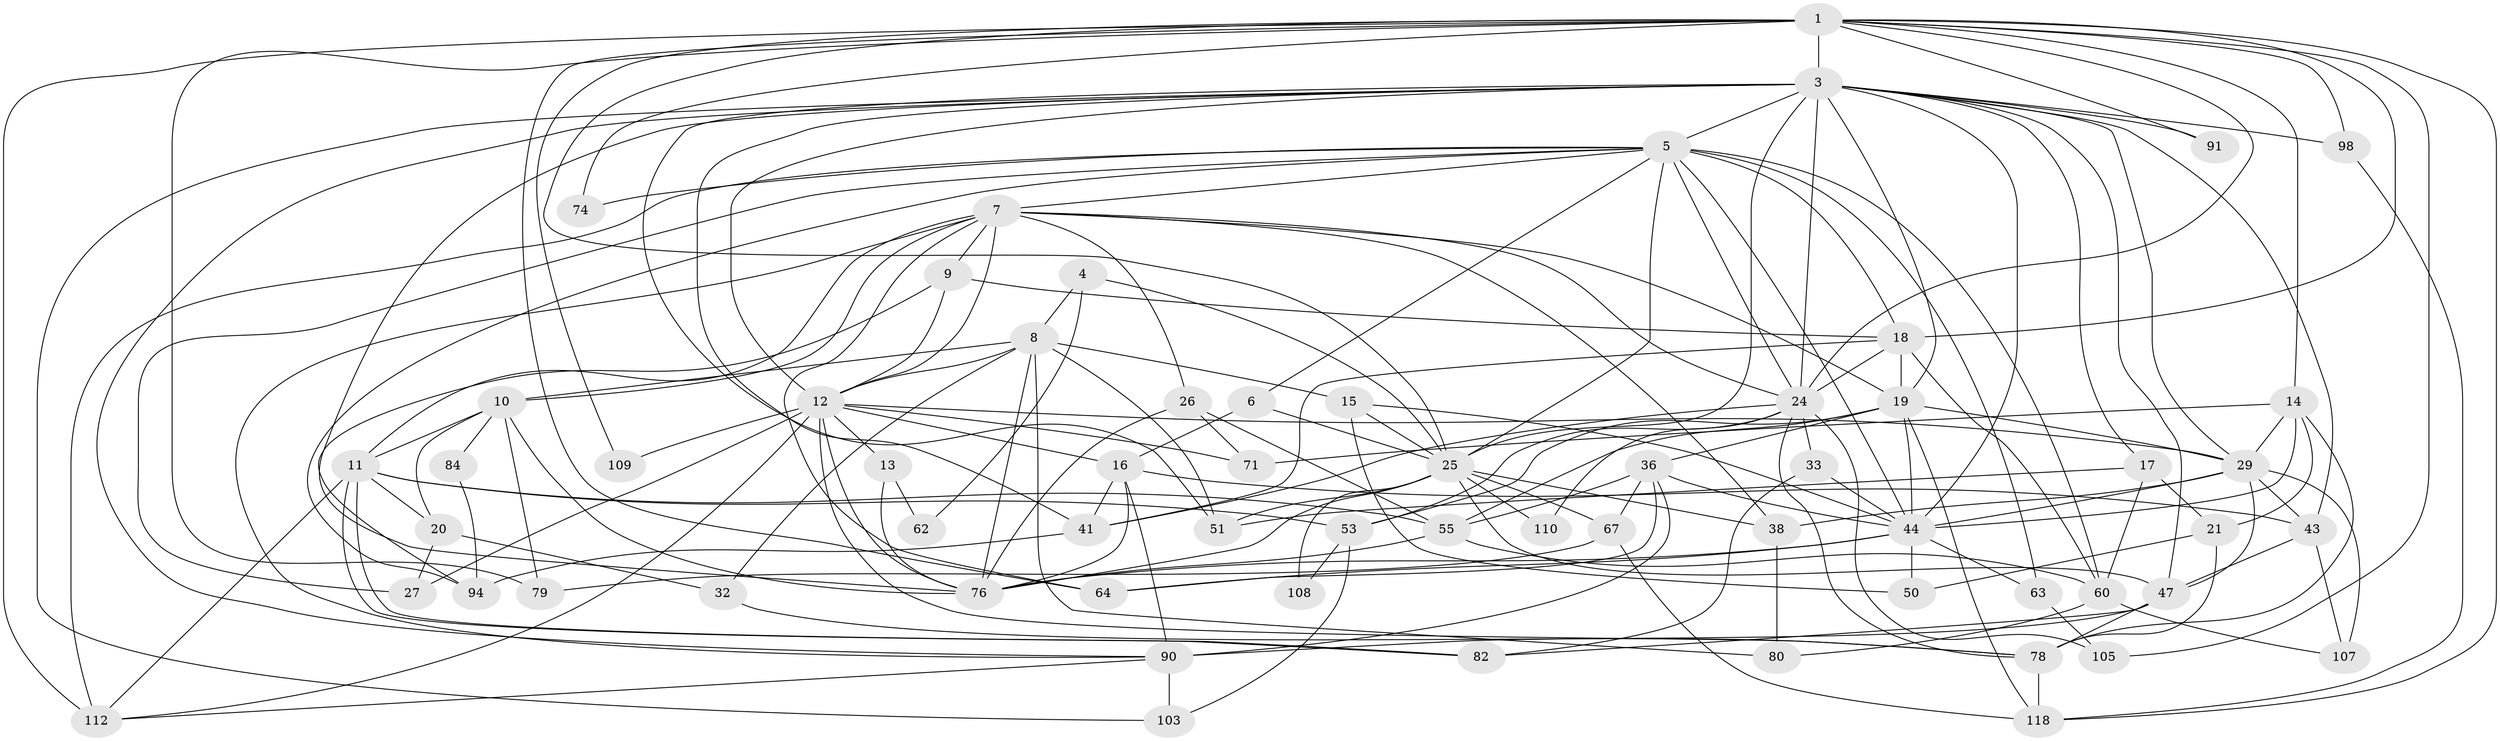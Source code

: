 // original degree distribution, {5: 0.1693548387096774, 4: 0.25, 3: 0.2661290322580645, 6: 0.10483870967741936, 2: 0.1532258064516129, 8: 0.024193548387096774, 7: 0.03225806451612903}
// Generated by graph-tools (version 1.1) at 2025/15/03/09/25 04:15:08]
// undirected, 62 vertices, 173 edges
graph export_dot {
graph [start="1"]
  node [color=gray90,style=filled];
  1 [super="+2+22"];
  3 [super="+92+23"];
  4;
  5 [super="+58+66+70+57"];
  6 [super="+46"];
  7 [super="+61+34"];
  8 [super="+35+77"];
  9;
  10 [super="+68"];
  11 [super="+114"];
  12 [super="+28+59"];
  13;
  14 [super="+123"];
  15 [super="+73"];
  16 [super="+96"];
  17;
  18 [super="+45"];
  19 [super="+42+121"];
  20 [super="+30"];
  21;
  24 [super="+31+88"];
  25 [super="+49+54+87"];
  26;
  27;
  29 [super="+37+93+48"];
  32 [super="+40"];
  33;
  36 [super="+124"];
  38 [super="+101"];
  41 [super="+113"];
  43;
  44 [super="+69"];
  47 [super="+89"];
  50;
  51 [super="+56"];
  53;
  55 [super="+65"];
  60;
  62;
  63;
  64;
  67;
  71;
  74;
  76 [super="+83+115"];
  78 [super="+102"];
  79;
  80;
  82;
  84;
  90 [super="+116"];
  91;
  94;
  98;
  103;
  105;
  107;
  108;
  109;
  110;
  112;
  118;
  1 -- 14;
  1 -- 25;
  1 -- 64;
  1 -- 3;
  1 -- 24;
  1 -- 79 [weight=2];
  1 -- 98;
  1 -- 105;
  1 -- 74;
  1 -- 109;
  1 -- 112 [weight=2];
  1 -- 18 [weight=2];
  1 -- 118;
  1 -- 91;
  3 -- 91;
  3 -- 47;
  3 -- 24;
  3 -- 90;
  3 -- 43;
  3 -- 25;
  3 -- 12 [weight=2];
  3 -- 19;
  3 -- 98;
  3 -- 103;
  3 -- 41;
  3 -- 76;
  3 -- 44;
  3 -- 17;
  3 -- 51;
  3 -- 5;
  3 -- 29;
  4 -- 8;
  4 -- 62;
  4 -- 25;
  5 -- 74;
  5 -- 25;
  5 -- 6;
  5 -- 63;
  5 -- 18;
  5 -- 27;
  5 -- 60;
  5 -- 94;
  5 -- 7;
  5 -- 44;
  5 -- 24 [weight=2];
  5 -- 112;
  6 -- 16;
  6 -- 25;
  7 -- 26;
  7 -- 90;
  7 -- 19;
  7 -- 64;
  7 -- 9;
  7 -- 11;
  7 -- 38;
  7 -- 24;
  7 -- 10;
  7 -- 12;
  8 -- 51;
  8 -- 15 [weight=2];
  8 -- 32;
  8 -- 80;
  8 -- 76;
  8 -- 12;
  8 -- 10;
  9 -- 18;
  9 -- 94;
  9 -- 12;
  10 -- 79;
  10 -- 84;
  10 -- 20;
  10 -- 11;
  10 -- 76;
  11 -- 82;
  11 -- 82;
  11 -- 112;
  11 -- 20;
  11 -- 53;
  11 -- 55;
  12 -- 112;
  12 -- 27;
  12 -- 16;
  12 -- 109;
  12 -- 13;
  12 -- 78;
  12 -- 29;
  12 -- 71;
  12 -- 76;
  13 -- 62;
  13 -- 76;
  14 -- 21;
  14 -- 44;
  14 -- 78;
  14 -- 29 [weight=2];
  14 -- 71;
  15 -- 50;
  15 -- 25;
  15 -- 44;
  16 -- 90;
  16 -- 41;
  16 -- 43;
  16 -- 76;
  17 -- 21;
  17 -- 60;
  17 -- 51;
  18 -- 41;
  18 -- 24;
  18 -- 60;
  18 -- 19;
  19 -- 55;
  19 -- 44;
  19 -- 53;
  19 -- 118;
  19 -- 36;
  19 -- 29;
  20 -- 27;
  20 -- 32;
  21 -- 50;
  21 -- 78;
  24 -- 33;
  24 -- 53;
  24 -- 105;
  24 -- 41;
  24 -- 78;
  24 -- 110;
  25 -- 110;
  25 -- 67;
  25 -- 51;
  25 -- 108;
  25 -- 47;
  25 -- 38;
  25 -- 76;
  26 -- 55;
  26 -- 76;
  26 -- 71;
  29 -- 38;
  29 -- 43;
  29 -- 107;
  29 -- 47;
  29 -- 44;
  32 -- 78;
  33 -- 82;
  33 -- 44;
  36 -- 55;
  36 -- 67;
  36 -- 64;
  36 -- 90 [weight=2];
  36 -- 44;
  38 -- 80;
  41 -- 94;
  43 -- 47;
  43 -- 107;
  44 -- 63;
  44 -- 76;
  44 -- 64;
  44 -- 50;
  47 -- 82;
  47 -- 90;
  47 -- 78;
  53 -- 103;
  53 -- 108;
  55 -- 60;
  55 -- 76;
  60 -- 107;
  60 -- 80;
  63 -- 105;
  67 -- 118;
  67 -- 79;
  78 -- 118;
  84 -- 94;
  90 -- 103;
  90 -- 112;
  98 -- 118;
}
